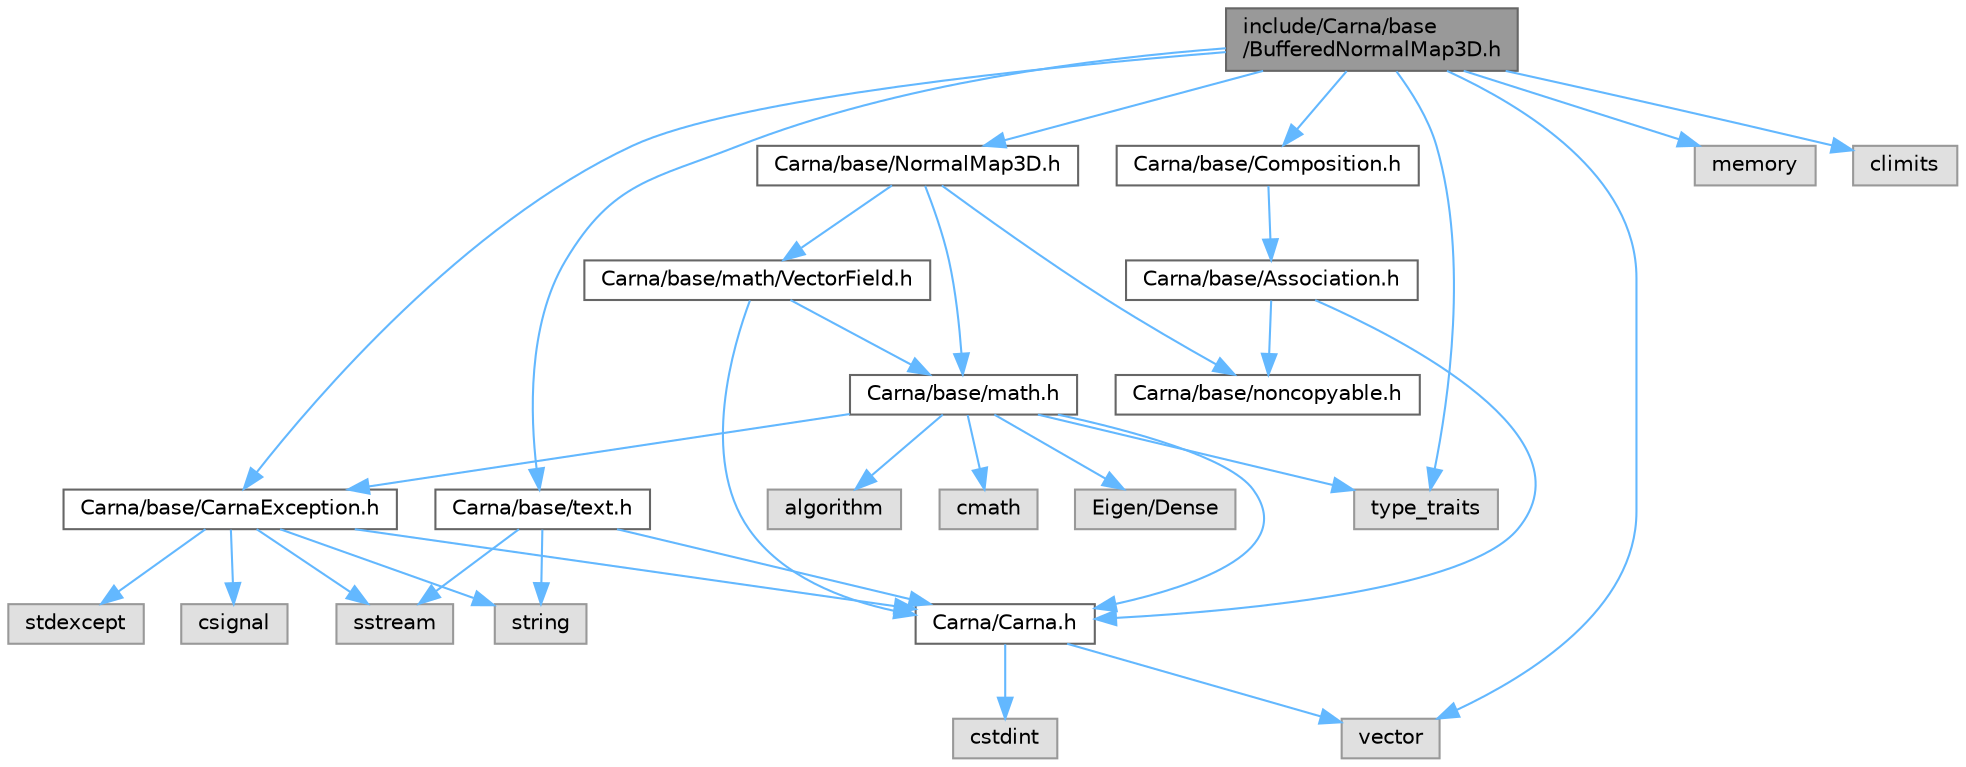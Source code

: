 digraph "include/Carna/base/BufferedNormalMap3D.h"
{
 // LATEX_PDF_SIZE
  bgcolor="transparent";
  edge [fontname=Helvetica,fontsize=10,labelfontname=Helvetica,labelfontsize=10];
  node [fontname=Helvetica,fontsize=10,shape=box,height=0.2,width=0.4];
  Node1 [id="Node000001",label="include/Carna/base\l/BufferedNormalMap3D.h",height=0.2,width=0.4,color="gray40", fillcolor="grey60", style="filled", fontcolor="black",tooltip="Defines Carna::base::BufferedNormalMap3D."];
  Node1 -> Node2 [id="edge1_Node000001_Node000002",color="steelblue1",style="solid",tooltip=" "];
  Node2 [id="Node000002",label="Carna/base/NormalMap3D.h",height=0.2,width=0.4,color="grey40", fillcolor="white", style="filled",URL="$NormalMap3D_8h.html",tooltip="Defines Carna::base::NormalMap3D."];
  Node2 -> Node3 [id="edge2_Node000002_Node000003",color="steelblue1",style="solid",tooltip=" "];
  Node3 [id="Node000003",label="Carna/base/math/VectorField.h",height=0.2,width=0.4,color="grey40", fillcolor="white", style="filled",URL="$VectorField_8h.html",tooltip="Defines Carna::base::math::VectorField."];
  Node3 -> Node4 [id="edge3_Node000003_Node000004",color="steelblue1",style="solid",tooltip=" "];
  Node4 [id="Node000004",label="Carna/base/math.h",height=0.2,width=0.4,color="grey40", fillcolor="white", style="filled",URL="$math_8h.html",tooltip="Defines Carna::base::math namespace and CARNA_FOR_VECTOR3UI."];
  Node4 -> Node5 [id="edge4_Node000004_Node000005",color="steelblue1",style="solid",tooltip=" "];
  Node5 [id="Node000005",label="Carna/Carna.h",height=0.2,width=0.4,color="grey40", fillcolor="white", style="filled",URL="$Carna_8h_source.html",tooltip=" "];
  Node5 -> Node6 [id="edge5_Node000005_Node000006",color="steelblue1",style="solid",tooltip=" "];
  Node6 [id="Node000006",label="vector",height=0.2,width=0.4,color="grey60", fillcolor="#E0E0E0", style="filled",tooltip=" "];
  Node5 -> Node7 [id="edge6_Node000005_Node000007",color="steelblue1",style="solid",tooltip=" "];
  Node7 [id="Node000007",label="cstdint",height=0.2,width=0.4,color="grey60", fillcolor="#E0E0E0", style="filled",tooltip=" "];
  Node4 -> Node8 [id="edge7_Node000004_Node000008",color="steelblue1",style="solid",tooltip=" "];
  Node8 [id="Node000008",label="Carna/base/CarnaException.h",height=0.2,width=0.4,color="grey40", fillcolor="white", style="filled",URL="$CarnaException_8h.html",tooltip="Defines Carna::base::CarnaException, Carna::base::AssertionFailure."];
  Node8 -> Node5 [id="edge8_Node000008_Node000005",color="steelblue1",style="solid",tooltip=" "];
  Node8 -> Node9 [id="edge9_Node000008_Node000009",color="steelblue1",style="solid",tooltip=" "];
  Node9 [id="Node000009",label="string",height=0.2,width=0.4,color="grey60", fillcolor="#E0E0E0", style="filled",tooltip=" "];
  Node8 -> Node10 [id="edge10_Node000008_Node000010",color="steelblue1",style="solid",tooltip=" "];
  Node10 [id="Node000010",label="sstream",height=0.2,width=0.4,color="grey60", fillcolor="#E0E0E0", style="filled",tooltip=" "];
  Node8 -> Node11 [id="edge11_Node000008_Node000011",color="steelblue1",style="solid",tooltip=" "];
  Node11 [id="Node000011",label="stdexcept",height=0.2,width=0.4,color="grey60", fillcolor="#E0E0E0", style="filled",tooltip=" "];
  Node8 -> Node12 [id="edge12_Node000008_Node000012",color="steelblue1",style="solid",tooltip=" "];
  Node12 [id="Node000012",label="csignal",height=0.2,width=0.4,color="grey60", fillcolor="#E0E0E0", style="filled",tooltip=" "];
  Node4 -> Node13 [id="edge13_Node000004_Node000013",color="steelblue1",style="solid",tooltip=" "];
  Node13 [id="Node000013",label="algorithm",height=0.2,width=0.4,color="grey60", fillcolor="#E0E0E0", style="filled",tooltip=" "];
  Node4 -> Node14 [id="edge14_Node000004_Node000014",color="steelblue1",style="solid",tooltip=" "];
  Node14 [id="Node000014",label="type_traits",height=0.2,width=0.4,color="grey60", fillcolor="#E0E0E0", style="filled",tooltip=" "];
  Node4 -> Node15 [id="edge15_Node000004_Node000015",color="steelblue1",style="solid",tooltip=" "];
  Node15 [id="Node000015",label="cmath",height=0.2,width=0.4,color="grey60", fillcolor="#E0E0E0", style="filled",tooltip=" "];
  Node4 -> Node16 [id="edge16_Node000004_Node000016",color="steelblue1",style="solid",tooltip=" "];
  Node16 [id="Node000016",label="Eigen/Dense",height=0.2,width=0.4,color="grey60", fillcolor="#E0E0E0", style="filled",tooltip=" "];
  Node3 -> Node5 [id="edge17_Node000003_Node000005",color="steelblue1",style="solid",tooltip=" "];
  Node2 -> Node4 [id="edge18_Node000002_Node000004",color="steelblue1",style="solid",tooltip=" "];
  Node2 -> Node17 [id="edge19_Node000002_Node000017",color="steelblue1",style="solid",tooltip=" "];
  Node17 [id="Node000017",label="Carna/base/noncopyable.h",height=0.2,width=0.4,color="grey40", fillcolor="white", style="filled",URL="$noncopyable_8h.html",tooltip=" "];
  Node1 -> Node18 [id="edge20_Node000001_Node000018",color="steelblue1",style="solid",tooltip=" "];
  Node18 [id="Node000018",label="Carna/base/Composition.h",height=0.2,width=0.4,color="grey40", fillcolor="white", style="filled",URL="$Composition_8h.html",tooltip="Defines Carna::base::Composition."];
  Node18 -> Node19 [id="edge21_Node000018_Node000019",color="steelblue1",style="solid",tooltip=" "];
  Node19 [id="Node000019",label="Carna/base/Association.h",height=0.2,width=0.4,color="grey40", fillcolor="white", style="filled",URL="$Association_8h.html",tooltip="Defines Carna::base::Association."];
  Node19 -> Node5 [id="edge22_Node000019_Node000005",color="steelblue1",style="solid",tooltip=" "];
  Node19 -> Node17 [id="edge23_Node000019_Node000017",color="steelblue1",style="solid",tooltip=" "];
  Node1 -> Node8 [id="edge24_Node000001_Node000008",color="steelblue1",style="solid",tooltip=" "];
  Node1 -> Node20 [id="edge25_Node000001_Node000020",color="steelblue1",style="solid",tooltip=" "];
  Node20 [id="Node000020",label="Carna/base/text.h",height=0.2,width=0.4,color="grey40", fillcolor="white", style="filled",URL="$text_8h.html",tooltip="Defines Carna::base::text."];
  Node20 -> Node5 [id="edge26_Node000020_Node000005",color="steelblue1",style="solid",tooltip=" "];
  Node20 -> Node9 [id="edge27_Node000020_Node000009",color="steelblue1",style="solid",tooltip=" "];
  Node20 -> Node10 [id="edge28_Node000020_Node000010",color="steelblue1",style="solid",tooltip=" "];
  Node1 -> Node6 [id="edge29_Node000001_Node000006",color="steelblue1",style="solid",tooltip=" "];
  Node1 -> Node21 [id="edge30_Node000001_Node000021",color="steelblue1",style="solid",tooltip=" "];
  Node21 [id="Node000021",label="memory",height=0.2,width=0.4,color="grey60", fillcolor="#E0E0E0", style="filled",tooltip=" "];
  Node1 -> Node14 [id="edge31_Node000001_Node000014",color="steelblue1",style="solid",tooltip=" "];
  Node1 -> Node22 [id="edge32_Node000001_Node000022",color="steelblue1",style="solid",tooltip=" "];
  Node22 [id="Node000022",label="climits",height=0.2,width=0.4,color="grey60", fillcolor="#E0E0E0", style="filled",tooltip=" "];
}

